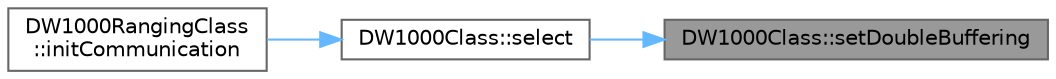 digraph "DW1000Class::setDoubleBuffering"
{
 // LATEX_PDF_SIZE
  bgcolor="transparent";
  edge [fontname=Helvetica,fontsize=10,labelfontname=Helvetica,labelfontsize=10];
  node [fontname=Helvetica,fontsize=10,shape=box,height=0.2,width=0.4];
  rankdir="RL";
  Node1 [id="Node000001",label="DW1000Class::setDoubleBuffering",height=0.2,width=0.4,color="gray40", fillcolor="grey60", style="filled", fontcolor="black",tooltip=" "];
  Node1 -> Node2 [id="edge3_Node000001_Node000002",dir="back",color="steelblue1",style="solid",tooltip=" "];
  Node2 [id="Node000002",label="DW1000Class::select",height=0.2,width=0.4,color="grey40", fillcolor="white", style="filled",URL="$class_d_w1000_class.html#af5111be6753148221357c74245311624",tooltip=" "];
  Node2 -> Node3 [id="edge4_Node000002_Node000003",dir="back",color="steelblue1",style="solid",tooltip=" "];
  Node3 [id="Node000003",label="DW1000RangingClass\l::initCommunication",height=0.2,width=0.4,color="grey40", fillcolor="white", style="filled",URL="$class_d_w1000_ranging_class.html#a2cda101272c6b30c7dc684c819fe0517",tooltip=" "];
}

